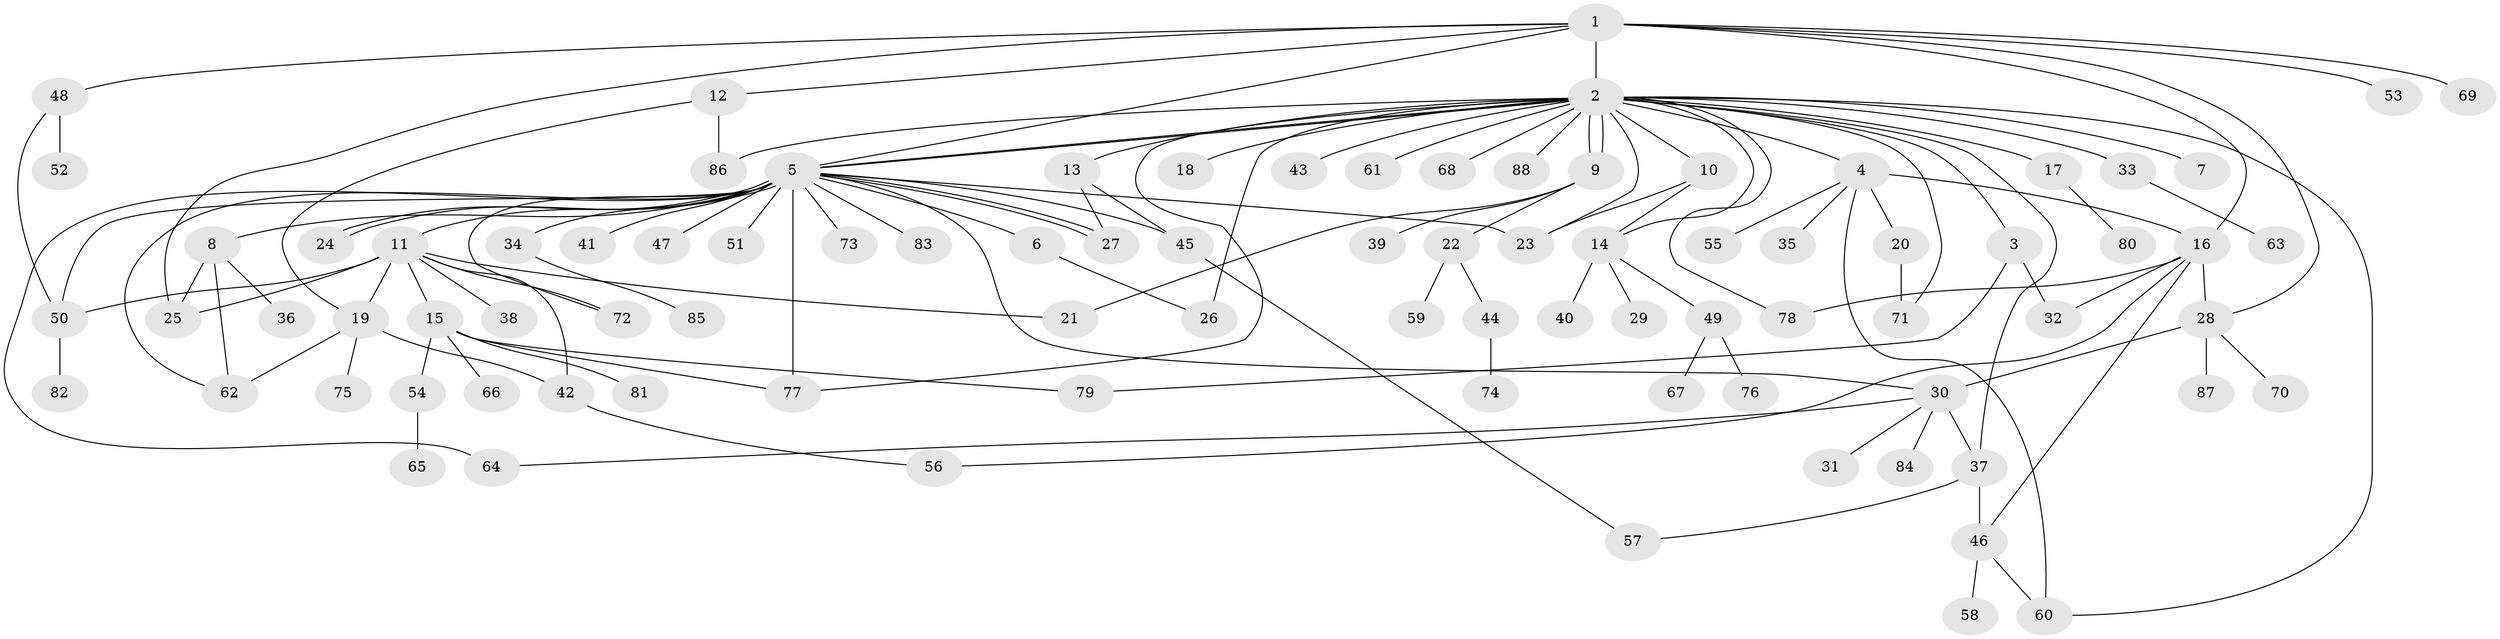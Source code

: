// coarse degree distribution, {3: 0.3055555555555556, 5: 0.027777777777777776, 1: 0.3888888888888889, 4: 0.08333333333333333, 19: 0.027777777777777776, 2: 0.05555555555555555, 7: 0.05555555555555555, 8: 0.027777777777777776, 15: 0.027777777777777776}
// Generated by graph-tools (version 1.1) at 2025/36/03/04/25 23:36:57]
// undirected, 88 vertices, 125 edges
graph export_dot {
  node [color=gray90,style=filled];
  1;
  2;
  3;
  4;
  5;
  6;
  7;
  8;
  9;
  10;
  11;
  12;
  13;
  14;
  15;
  16;
  17;
  18;
  19;
  20;
  21;
  22;
  23;
  24;
  25;
  26;
  27;
  28;
  29;
  30;
  31;
  32;
  33;
  34;
  35;
  36;
  37;
  38;
  39;
  40;
  41;
  42;
  43;
  44;
  45;
  46;
  47;
  48;
  49;
  50;
  51;
  52;
  53;
  54;
  55;
  56;
  57;
  58;
  59;
  60;
  61;
  62;
  63;
  64;
  65;
  66;
  67;
  68;
  69;
  70;
  71;
  72;
  73;
  74;
  75;
  76;
  77;
  78;
  79;
  80;
  81;
  82;
  83;
  84;
  85;
  86;
  87;
  88;
  1 -- 2;
  1 -- 5;
  1 -- 12;
  1 -- 16;
  1 -- 25;
  1 -- 28;
  1 -- 48;
  1 -- 53;
  1 -- 69;
  2 -- 3;
  2 -- 4;
  2 -- 5;
  2 -- 5;
  2 -- 7;
  2 -- 9;
  2 -- 9;
  2 -- 10;
  2 -- 13;
  2 -- 14;
  2 -- 17;
  2 -- 18;
  2 -- 23;
  2 -- 26;
  2 -- 33;
  2 -- 37;
  2 -- 43;
  2 -- 60;
  2 -- 61;
  2 -- 68;
  2 -- 71;
  2 -- 77;
  2 -- 78;
  2 -- 86;
  2 -- 88;
  3 -- 32;
  3 -- 79;
  4 -- 16;
  4 -- 20;
  4 -- 35;
  4 -- 55;
  4 -- 60;
  5 -- 6;
  5 -- 8;
  5 -- 11;
  5 -- 23;
  5 -- 24;
  5 -- 24;
  5 -- 27;
  5 -- 27;
  5 -- 30;
  5 -- 34;
  5 -- 41;
  5 -- 45;
  5 -- 47;
  5 -- 50;
  5 -- 51;
  5 -- 62;
  5 -- 64;
  5 -- 72;
  5 -- 73;
  5 -- 77;
  5 -- 83;
  6 -- 26;
  8 -- 25;
  8 -- 36;
  8 -- 62;
  9 -- 21;
  9 -- 22;
  9 -- 39;
  10 -- 14;
  10 -- 23;
  11 -- 15;
  11 -- 19;
  11 -- 21;
  11 -- 25;
  11 -- 38;
  11 -- 42;
  11 -- 50;
  11 -- 72;
  12 -- 19;
  12 -- 86;
  13 -- 27;
  13 -- 45;
  14 -- 29;
  14 -- 40;
  14 -- 49;
  15 -- 54;
  15 -- 66;
  15 -- 77;
  15 -- 79;
  15 -- 81;
  16 -- 28;
  16 -- 32;
  16 -- 46;
  16 -- 56;
  16 -- 78;
  17 -- 80;
  19 -- 42;
  19 -- 62;
  19 -- 75;
  20 -- 71;
  22 -- 44;
  22 -- 59;
  28 -- 30;
  28 -- 70;
  28 -- 87;
  30 -- 31;
  30 -- 37;
  30 -- 64;
  30 -- 84;
  33 -- 63;
  34 -- 85;
  37 -- 46;
  37 -- 57;
  42 -- 56;
  44 -- 74;
  45 -- 57;
  46 -- 58;
  46 -- 60;
  48 -- 50;
  48 -- 52;
  49 -- 67;
  49 -- 76;
  50 -- 82;
  54 -- 65;
}
